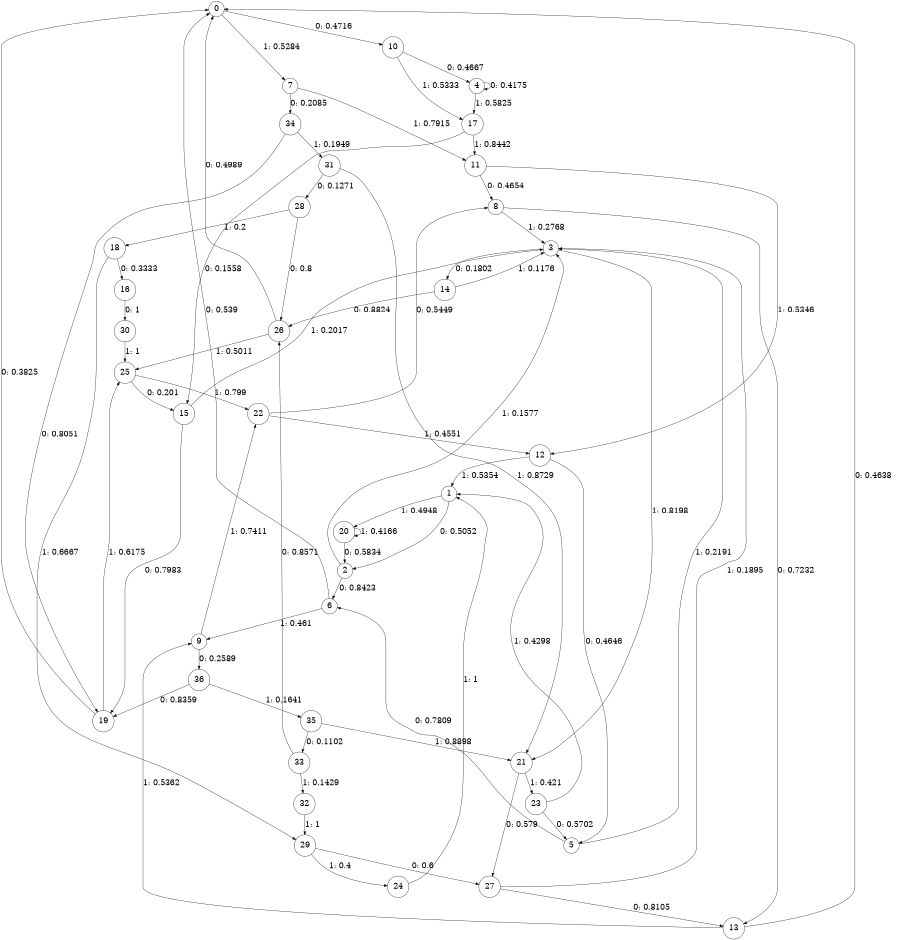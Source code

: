 digraph "ch12faceL9" {
size = "6,8.5";
ratio = "fill";
node [shape = circle];
node [fontsize = 24];
edge [fontsize = 24];
0 -> 10 [label = "0: 0.4716   "];
0 -> 7 [label = "1: 0.5284   "];
1 -> 2 [label = "0: 0.5052   "];
1 -> 20 [label = "1: 0.4948   "];
2 -> 6 [label = "0: 0.8423   "];
2 -> 3 [label = "1: 0.1577   "];
3 -> 14 [label = "0: 0.1802   "];
3 -> 21 [label = "1: 0.8198   "];
4 -> 4 [label = "0: 0.4175   "];
4 -> 17 [label = "1: 0.5825   "];
5 -> 6 [label = "0: 0.7809   "];
5 -> 3 [label = "1: 0.2191   "];
6 -> 0 [label = "0: 0.539    "];
6 -> 9 [label = "1: 0.461    "];
7 -> 34 [label = "0: 0.2085   "];
7 -> 11 [label = "1: 0.7915   "];
8 -> 13 [label = "0: 0.7232   "];
8 -> 3 [label = "1: 0.2768   "];
9 -> 36 [label = "0: 0.2589   "];
9 -> 22 [label = "1: 0.7411   "];
10 -> 4 [label = "0: 0.4667   "];
10 -> 17 [label = "1: 0.5333   "];
11 -> 8 [label = "0: 0.4654   "];
11 -> 12 [label = "1: 0.5346   "];
12 -> 5 [label = "0: 0.4646   "];
12 -> 1 [label = "1: 0.5354   "];
13 -> 0 [label = "0: 0.4638   "];
13 -> 9 [label = "1: 0.5362   "];
14 -> 26 [label = "0: 0.8824   "];
14 -> 3 [label = "1: 0.1176   "];
15 -> 19 [label = "0: 0.7983   "];
15 -> 3 [label = "1: 0.2017   "];
16 -> 30 [label = "0: 1        "];
17 -> 15 [label = "0: 0.1558   "];
17 -> 11 [label = "1: 0.8442   "];
18 -> 16 [label = "0: 0.3333   "];
18 -> 29 [label = "1: 0.6667   "];
19 -> 0 [label = "0: 0.3825   "];
19 -> 25 [label = "1: 0.6175   "];
20 -> 2 [label = "0: 0.5834   "];
20 -> 20 [label = "1: 0.4166   "];
21 -> 27 [label = "0: 0.579    "];
21 -> 23 [label = "1: 0.421    "];
22 -> 8 [label = "0: 0.5449   "];
22 -> 12 [label = "1: 0.4551   "];
23 -> 5 [label = "0: 0.5702   "];
23 -> 1 [label = "1: 0.4298   "];
24 -> 1 [label = "1: 1        "];
25 -> 15 [label = "0: 0.201    "];
25 -> 22 [label = "1: 0.799    "];
26 -> 0 [label = "0: 0.4989   "];
26 -> 25 [label = "1: 0.5011   "];
27 -> 13 [label = "0: 0.8105   "];
27 -> 3 [label = "1: 0.1895   "];
28 -> 26 [label = "0: 0.8      "];
28 -> 18 [label = "1: 0.2      "];
29 -> 27 [label = "0: 0.6      "];
29 -> 24 [label = "1: 0.4      "];
30 -> 25 [label = "1: 1        "];
31 -> 28 [label = "0: 0.1271   "];
31 -> 21 [label = "1: 0.8729   "];
32 -> 29 [label = "1: 1        "];
33 -> 26 [label = "0: 0.8571   "];
33 -> 32 [label = "1: 0.1429   "];
34 -> 19 [label = "0: 0.8051   "];
34 -> 31 [label = "1: 0.1949   "];
35 -> 33 [label = "0: 0.1102   "];
35 -> 21 [label = "1: 0.8898   "];
36 -> 19 [label = "0: 0.8359   "];
36 -> 35 [label = "1: 0.1641   "];
}